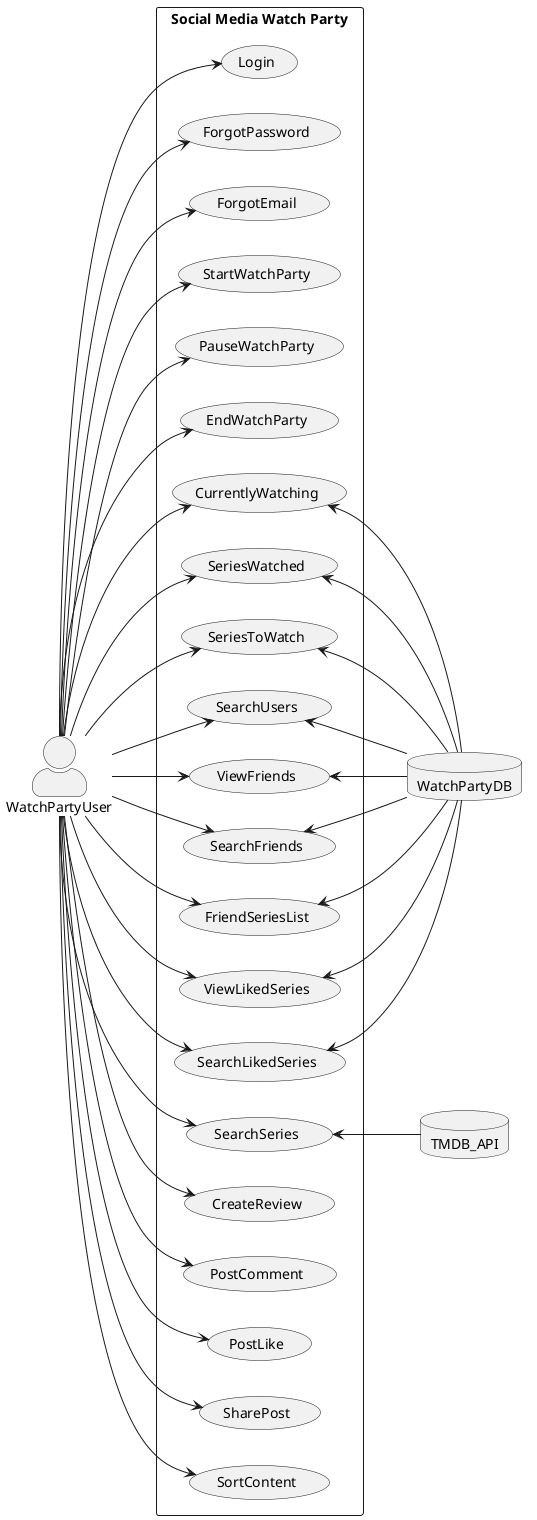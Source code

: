 @startuml WatchPartyUseCase

left to right direction
skinparam actorStyle awesome

actor WatchPartyUser
database WatchPartyDB
database TMDB_API

rectangle "Social Media Watch Party" {
    usecase "Login"
    usecase "ForgotPassword"
    usecase "ForgotEmail"
    usecase "StartWatchParty"
    usecase "PauseWatchParty"
    usecase "EndWatchParty"
    usecase "SearchUsers"
    usecase "ViewFriends"
    usecase "SearchFriends"
    usecase "FriendSeriesList"
    usecase "SearchSeries"
    usecase "ViewLikedSeries"
    usecase "SearchLikedSeries"
    usecase "CurrentlyWatching"
    usecase "SeriesWatched"
    usecase "SeriesToWatch"
    usecase "CreateReview"
    usecase "PostComment"
    usecase "PostLike"
    usecase "SharePost"
    usecase "SortContent"
}

WatchPartyUser --> Login
WatchPartyUser --> ForgotPassword
WatchPartyUser --> ForgotEmail
WatchPartyUser --> StartWatchParty
WatchPartyUser --> PauseWatchParty
WatchPartyUser --> EndWatchParty
WatchPartyUser --> SearchUsers
WatchPartyUser --> ViewFriends
WatchPartyUser --> SearchFriends
WatchPartyUser --> FriendSeriesList
WatchPartyUser --> SearchSeries
WatchPartyUser --> ViewLikedSeries
WatchPartyUser --> SearchLikedSeries
WatchPartyUser --> CurrentlyWatching
WatchPartyUser --> SeriesWatched
WatchPartyUser --> SeriesToWatch
WatchPartyUser --> CreateReview
WatchPartyUser --> PostComment
WatchPartyUser --> PostLike
WatchPartyUser --> SharePost
WatchPartyUser --> SortContent

SearchSeries <-- TMDB_API

SearchUsers <-- WatchPartyDB
ViewFriends <-- WatchPartyDB
SearchFriends <-- WatchPartyDB
SearchLikedSeries <-- WatchPartyDB
FriendSeriesList <-- WatchPartyDB
ViewLikedSeries <-- WatchPartyDB
CurrentlyWatching <-- WatchPartyDB
SeriesWatched <-- WatchPartyDB
SeriesToWatch <-- WatchPartyDB

@enduml